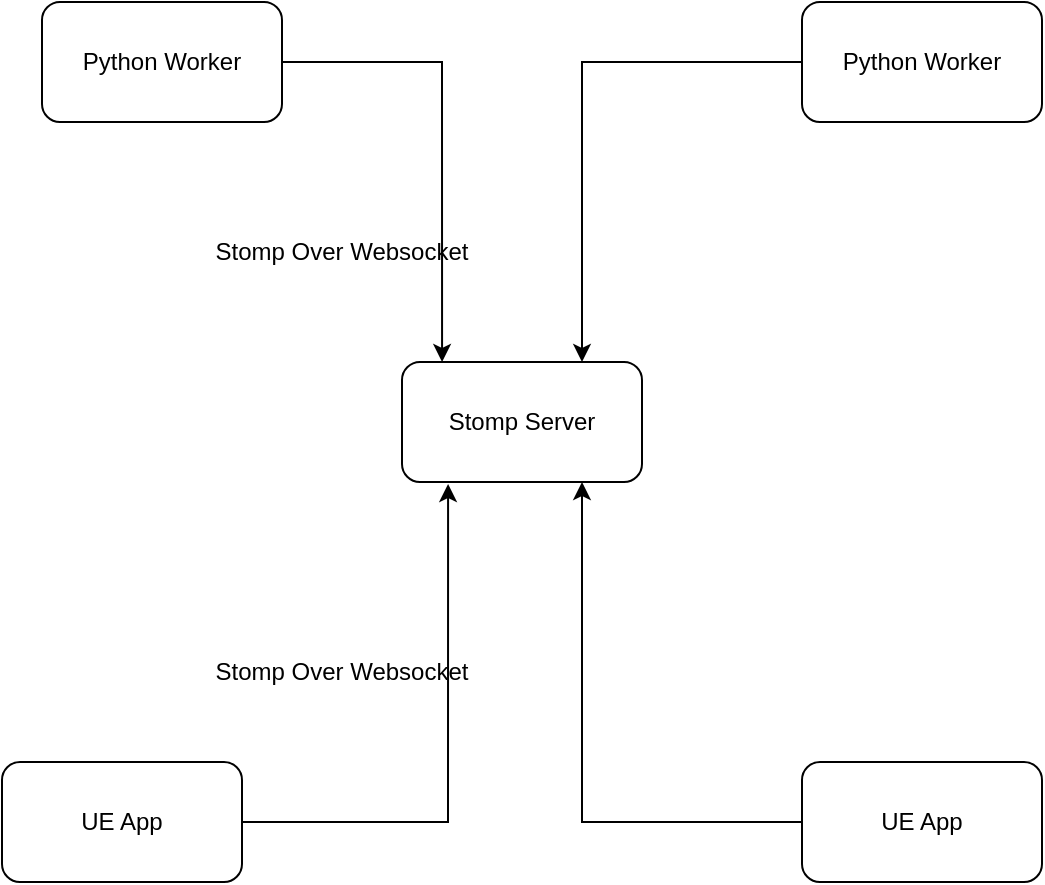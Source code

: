 <mxfile version="20.6.2" type="device"><diagram id="8fF9ent5SlJVDj0LS_oh" name="Page-1"><mxGraphModel dx="1422" dy="842" grid="1" gridSize="10" guides="1" tooltips="1" connect="1" arrows="1" fold="1" page="1" pageScale="1" pageWidth="850" pageHeight="1100" math="0" shadow="0"><root><mxCell id="0"/><mxCell id="1" parent="0"/><mxCell id="nnp-1m4dd-x1WdQDwVMZ-1" value="Stomp Server" style="rounded=1;whiteSpace=wrap;html=1;" parent="1" vertex="1"><mxGeometry x="360" y="320" width="120" height="60" as="geometry"/></mxCell><mxCell id="Y_dV5kB6-ThFxkpYv_TN-10" style="edgeStyle=orthogonalEdgeStyle;rounded=0;orthogonalLoop=1;jettySize=auto;html=1;exitX=1;exitY=0.5;exitDx=0;exitDy=0;entryX=0.167;entryY=0;entryDx=0;entryDy=0;entryPerimeter=0;" edge="1" parent="1" source="Y_dV5kB6-ThFxkpYv_TN-1" target="nnp-1m4dd-x1WdQDwVMZ-1"><mxGeometry relative="1" as="geometry"/></mxCell><mxCell id="Y_dV5kB6-ThFxkpYv_TN-1" value="Python Worker" style="rounded=1;whiteSpace=wrap;html=1;" vertex="1" parent="1"><mxGeometry x="180" y="140" width="120" height="60" as="geometry"/></mxCell><mxCell id="Y_dV5kB6-ThFxkpYv_TN-11" style="edgeStyle=orthogonalEdgeStyle;rounded=0;orthogonalLoop=1;jettySize=auto;html=1;entryX=0.75;entryY=0;entryDx=0;entryDy=0;" edge="1" parent="1" source="Y_dV5kB6-ThFxkpYv_TN-2" target="nnp-1m4dd-x1WdQDwVMZ-1"><mxGeometry relative="1" as="geometry"/></mxCell><mxCell id="Y_dV5kB6-ThFxkpYv_TN-2" value="Python Worker" style="rounded=1;whiteSpace=wrap;html=1;" vertex="1" parent="1"><mxGeometry x="560" y="140" width="120" height="60" as="geometry"/></mxCell><mxCell id="Y_dV5kB6-ThFxkpYv_TN-8" style="edgeStyle=orthogonalEdgeStyle;rounded=0;orthogonalLoop=1;jettySize=auto;html=1;exitX=1;exitY=0.5;exitDx=0;exitDy=0;entryX=0.192;entryY=1.017;entryDx=0;entryDy=0;entryPerimeter=0;" edge="1" parent="1" source="Y_dV5kB6-ThFxkpYv_TN-3" target="nnp-1m4dd-x1WdQDwVMZ-1"><mxGeometry relative="1" as="geometry"/></mxCell><mxCell id="Y_dV5kB6-ThFxkpYv_TN-3" value="UE App" style="rounded=1;whiteSpace=wrap;html=1;" vertex="1" parent="1"><mxGeometry x="160" y="520" width="120" height="60" as="geometry"/></mxCell><mxCell id="Y_dV5kB6-ThFxkpYv_TN-9" style="edgeStyle=orthogonalEdgeStyle;rounded=0;orthogonalLoop=1;jettySize=auto;html=1;exitX=0;exitY=0.5;exitDx=0;exitDy=0;entryX=0.75;entryY=1;entryDx=0;entryDy=0;" edge="1" parent="1" source="Y_dV5kB6-ThFxkpYv_TN-4" target="nnp-1m4dd-x1WdQDwVMZ-1"><mxGeometry relative="1" as="geometry"/></mxCell><mxCell id="Y_dV5kB6-ThFxkpYv_TN-4" value="UE App" style="rounded=1;whiteSpace=wrap;html=1;" vertex="1" parent="1"><mxGeometry x="560" y="520" width="120" height="60" as="geometry"/></mxCell><mxCell id="Y_dV5kB6-ThFxkpYv_TN-6" value="Stomp Over Websocket" style="text;html=1;strokeColor=none;fillColor=none;align=center;verticalAlign=middle;whiteSpace=wrap;rounded=0;" vertex="1" parent="1"><mxGeometry x="260" y="250" width="140" height="30" as="geometry"/></mxCell><mxCell id="Y_dV5kB6-ThFxkpYv_TN-12" value="Stomp Over Websocket" style="text;html=1;strokeColor=none;fillColor=none;align=center;verticalAlign=middle;whiteSpace=wrap;rounded=0;" vertex="1" parent="1"><mxGeometry x="260" y="460" width="140" height="30" as="geometry"/></mxCell></root></mxGraphModel></diagram></mxfile>
